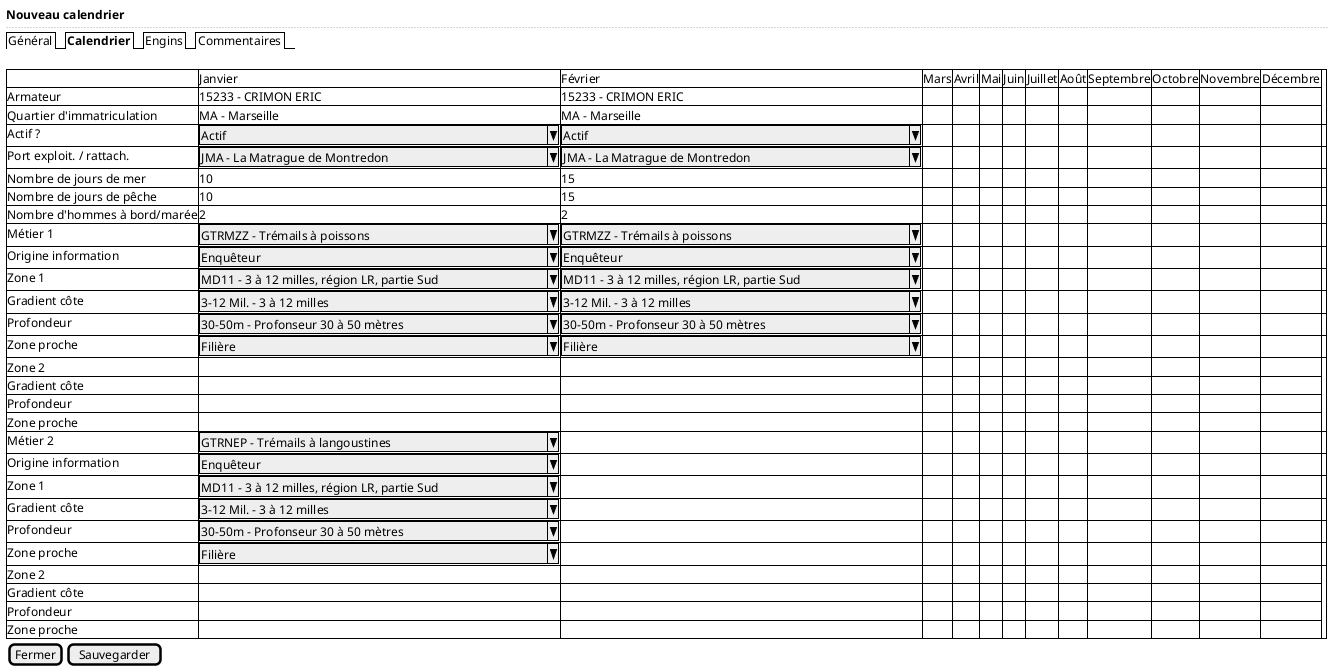 @startsalt
{
  <b>Nouveau calendrier
  ..
  {/ Général | <b>Calendrier | Engins | Commentaires }
  .
	{#

     . | Janvier | Février | Mars | Avril | Mai | Juin | Juillet | Août | Septembre | Octobre | Novembre | Décembre
     Armateur | 15233 - CRIMON ERIC | 15233 - CRIMON ERIC | . | . | . | . | . | . | . | . | . | .
     Quartier d'immatriculation | MA - Marseille | MA - Marseille | . | . | . | . | . | . | . | . | . | .
     Actif ? | ^Actif                                      ^ | ^Actif                                      ^|.| . | . | . | . | . | . | . | . | . | .
     Port exploit. / rattach. | ^JMA - La Matrague de Montredon             ^ | ^JMA - La Matrague de Montredon             ^|.| . | . | . | . | . | . | . | . | . | .
     Nombre de jours de mer | 10 | 15 |.| . | . | . | . | . | . | . | . | . | .
     Nombre de jours de pêche | 10 | 15 |.| . | . | . | . | . | . | . | . | . | .
     Nombre d'hommes à bord/marée | 2 | 2 |.| . | . | . | . | . | . | . | . | . | .
     Métier 1 | ^GTRMZZ - Trémails à poissons               ^ | ^GTRMZZ - Trémails à poissons               ^ |.| . | . | . | . | . | . | . | . | . | .
     Origine information | ^Enquêteur                                  ^ | ^Enquêteur                                  ^ |.| . | . | . | . | . | . | . | . | . | .
     Zone 1 |^MD11 - 3 à 12 milles, région LR, partie Sud^| ^MD11 - 3 à 12 milles, région LR, partie Sud^ |.| . | . | . | . | . | . | . | . | . | .
     Gradient côte |^3-12 Mil. - 3 à 12 milles                  ^| ^3-12 Mil. - 3 à 12 milles                  ^ |.| . | . | . | . | . | . | . | . | . | .
     Profondeur | ^30-50m - Profonseur 30 à 50 mètres         ^ | ^30-50m - Profonseur 30 à 50 mètres         ^ |.| . | . | . | . | . | . | . | . | . | .
     Zone proche | ^Filière                                    ^ | ^Filière                                    ^ |.| . | . | . | . | . | . | . | . | . | .
     Zone 2 | . | . | . | . | . | . | . | . | . | . | . | .
     Gradient côte | . | . | . | . | . | . | . | . | . | . | . | .
     Profondeur | . | . | . | . | . | . | . | . | . | . | . | .
     Zone proche | . | . | . | . | . | . | . | . | . | . | . | .
     Métier 2 | ^GTRNEP - Trémails à langoustines           ^ |.|.| . | . | . | . | . | . | . | . | . | .
     Origine information | ^Enquêteur                                  ^ |.|.| . | . | . | . | . | . | . | . | . | .
     Zone 1 |^MD11 - 3 à 12 milles, région LR, partie Sud^|.|.| . | . | . | . | . | . | . | . | . | .
     Gradient côte |^3-12 Mil. - 3 à 12 milles                  ^|.|.| . | . | . | . | . | . | . | . | . | .
     Profondeur |^30-50m - Profonseur 30 à 50 mètres         ^|.|.| . | . | . | . | . | . | . | . | . | .
     Zone proche |^Filière                                    ^|.|.| . | . | . | . | . | . | . | . | . | .
     Zone 2 | . | . | . | . | . | . | . | . | . | . | . | .
     Gradient côte | . | . | . | . | . | . | . | . | . | . | . | .
     Profondeur | . | . | . | . | . | . | . | . | . | . | . | .
     Zone proche | . | . | . | . | . | . | . | . | . | . | . | .
    }

  { [Fermer] | [Sauvegarder] }
}
@endsalt